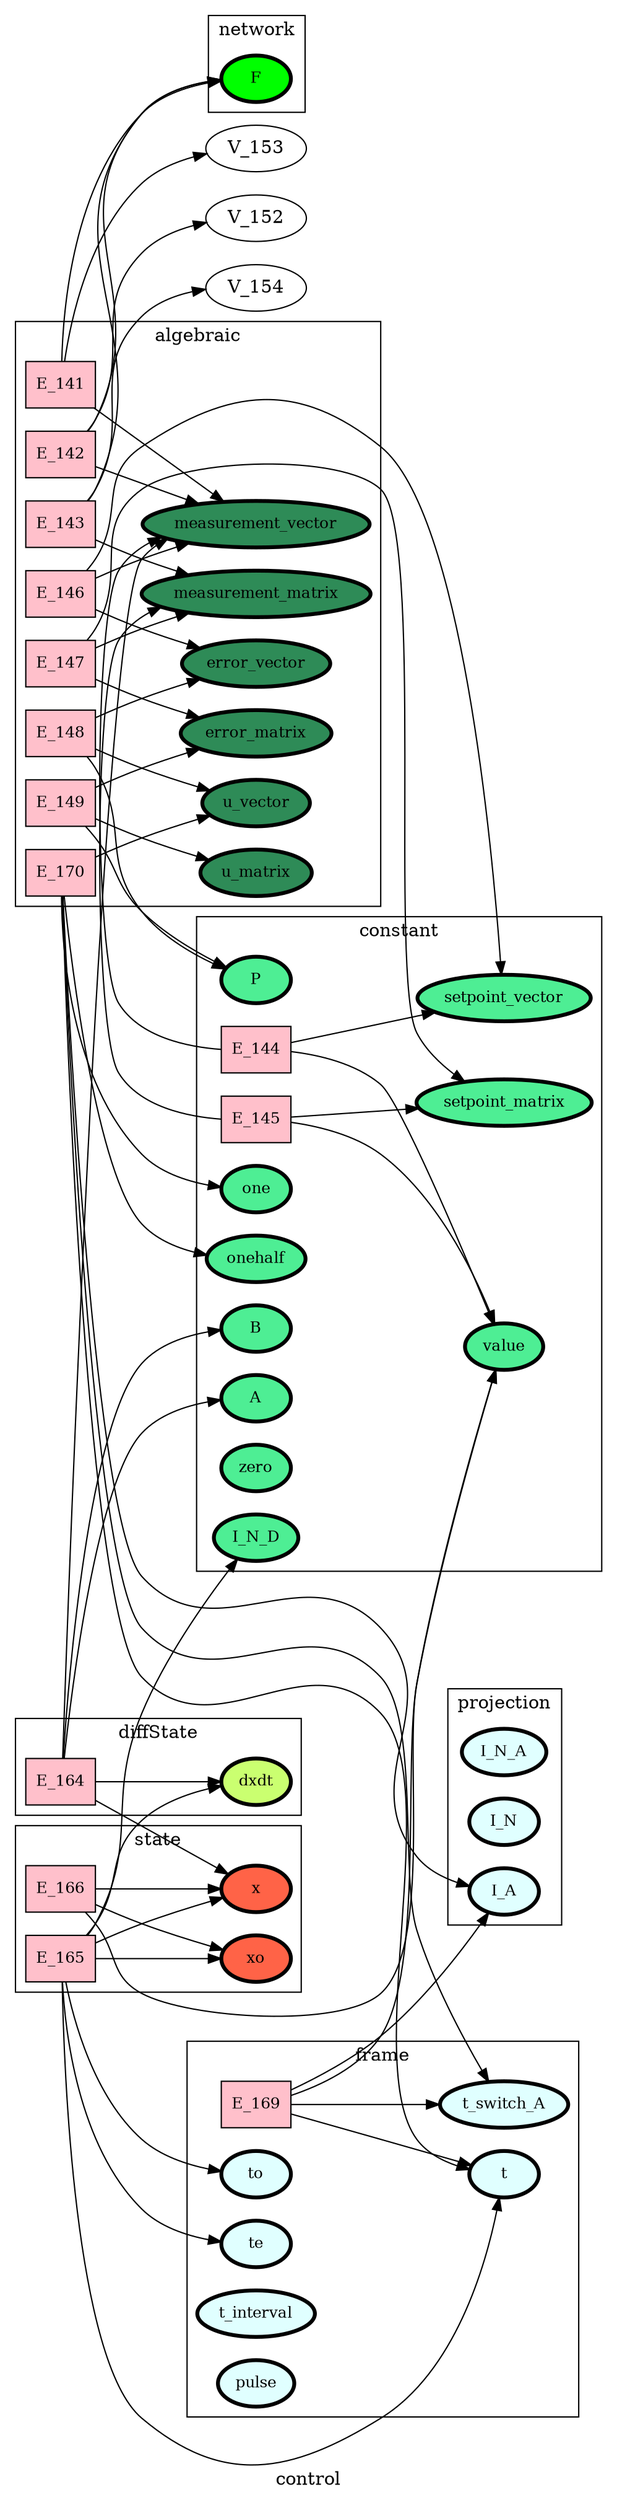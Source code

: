 digraph control {
label=control;
rankdir=LR;
subgraph cluster_control___dataFlow {
label=dataFlow;
rankdir=LR;
}

subgraph cluster_control___input {
label=input;
rankdir=LR;
}

subgraph cluster_control___output {
label=output;
rankdir=LR;
}

subgraph cluster_control___network {
label=network;
rankdir=LR;
V_10 [fillcolor=green, fontsize=12, label=F, penwidth=3, style=filled];
}

subgraph cluster_control___projection {
label=projection;
rankdir=LR;
V_48 [fillcolor=lightcyan, fontsize=12, label=I_N_A, penwidth=3, style=filled];
V_96 [fillcolor=lightcyan, fontsize=12, label=I_N, penwidth=3, style=filled];
V_97 [fillcolor=lightcyan, fontsize=12, label=I_A, penwidth=3, style=filled];
}

subgraph cluster_control___localIndex {
label=localIndex;
rankdir=LR;
}

E_169 -> V_1  [splines=ortho];
E_169 -> V_4  [splines=ortho];
E_169 -> V_97  [splines=ortho];
subgraph cluster_control___frame {
label=frame;
rankdir=LR;
V_185 [fillcolor=lightcyan1, fontsize=12, label=t_switch_A, penwidth=3, style=filled];
V_4 [fillcolor=lightcyan1, fontsize=12, label=t, penwidth=3, style=filled];
V_5 [fillcolor=lightcyan1, fontsize=12, label=to, penwidth=3, style=filled];
V_6 [fillcolor=lightcyan1, fontsize=12, label=te, penwidth=3, style=filled];
V_7 [fillcolor=lightcyan1, fontsize=12, label=t_interval, penwidth=3, style=filled];
V_9 [fillcolor=lightcyan1, fontsize=12, label=pulse, penwidth=3, style=filled];
E_169 [fillcolor=pink, fontsize=12, shape=box, style=filled];
E_169 -> V_185  [splines=ortho];
}

E_165 -> V_181  [splines=ortho];
E_165 -> V_182  [splines=ortho];
E_165 -> V_183  [splines=ortho];
E_165 -> V_4  [splines=ortho];
E_165 -> V_5  [splines=ortho];
E_165 -> V_6  [splines=ortho];
E_166 -> V_1  [splines=ortho];
E_166 -> V_179  [splines=ortho];
subgraph cluster_control___state {
label=state;
rankdir=LR;
V_179 [fillcolor=tomato, fontsize=12, label=x, penwidth=3, style=filled];
V_183 [fillcolor=tomato, fontsize=12, label=xo, penwidth=3, style=filled];
E_165 [fillcolor=pink, fontsize=12, shape=box, style=filled];
E_165 -> V_179  [splines=ortho];
E_166 [fillcolor=pink, fontsize=12, shape=box, style=filled];
E_166 -> V_183  [splines=ortho];
}

E_144 -> V_1  [splines=ortho];
E_144 -> V_155  [splines=ortho];
E_145 -> V_1  [splines=ortho];
E_145 -> V_156  [splines=ortho];
subgraph cluster_control___constant {
label=constant;
rankdir=LR;
V_1 [fillcolor=seagreen2, fontsize=12, label=value, penwidth=3, style=filled];
V_157 [fillcolor=seagreen2, fontsize=12, label=setpoint_vector, penwidth=3, style=filled];
V_158 [fillcolor=seagreen2, fontsize=12, label=setpoint_matrix, penwidth=3, style=filled];
V_159 [fillcolor=seagreen2, fontsize=12, label=P, penwidth=3, style=filled];
V_177 [fillcolor=seagreen2, fontsize=12, label=A, penwidth=3, style=filled];
V_178 [fillcolor=seagreen2, fontsize=12, label=B, penwidth=3, style=filled];
V_181 [fillcolor=seagreen2, fontsize=12, label=I_N_D, penwidth=3, style=filled];
V_2 [fillcolor=seagreen2, fontsize=12, label=one, penwidth=3, style=filled];
V_3 [fillcolor=seagreen2, fontsize=12, label=zero, penwidth=3, style=filled];
V_8 [fillcolor=seagreen2, fontsize=12, label=onehalf, penwidth=3, style=filled];
E_144 [fillcolor=pink, fontsize=12, shape=box, style=filled];
E_144 -> V_157  [splines=ortho];
E_145 [fillcolor=pink, fontsize=12, shape=box, style=filled];
E_145 -> V_158  [splines=ortho];
}

E_164 -> V_155  [splines=ortho];
E_164 -> V_177  [splines=ortho];
E_164 -> V_178  [splines=ortho];
E_164 -> V_179  [splines=ortho];
subgraph cluster_control___diffState {
label=diffState;
rankdir=LR;
V_182 [fillcolor=darkolivegreen1, fontsize=12, label=dxdt, penwidth=3, style=filled];
E_164 [fillcolor=pink, fontsize=12, shape=box, style=filled];
E_164 -> V_182  [splines=ortho];
}

E_141 -> V_10  [splines=ortho];
E_141 -> V_153  [splines=ortho];
E_142 -> V_10  [splines=ortho];
E_142 -> V_152  [splines=ortho];
E_143 -> V_10  [splines=ortho];
E_143 -> V_154  [splines=ortho];
E_146 -> V_155  [splines=ortho];
E_146 -> V_157  [splines=ortho];
E_147 -> V_156  [splines=ortho];
E_147 -> V_158  [splines=ortho];
E_148 -> V_159  [splines=ortho];
E_148 -> V_160  [splines=ortho];
E_170 -> V_185  [splines=ortho];
E_170 -> V_2  [splines=ortho];
E_170 -> V_4  [splines=ortho];
E_170 -> V_8  [splines=ortho];
E_170 -> V_97  [splines=ortho];
E_149 -> V_159  [splines=ortho];
E_149 -> V_161  [splines=ortho];
subgraph cluster_control___algebraic {
label=algebraic;
rankdir=LR;
V_155 [fillcolor=seagreen, fontsize=12, label=measurement_vector, penwidth=3, style=filled];
V_156 [fillcolor=seagreen, fontsize=12, label=measurement_matrix, penwidth=3, style=filled];
V_160 [fillcolor=seagreen, fontsize=12, label=error_vector, penwidth=3, style=filled];
V_161 [fillcolor=seagreen, fontsize=12, label=error_matrix, penwidth=3, style=filled];
V_162 [fillcolor=seagreen, fontsize=12, label=u_vector, penwidth=3, style=filled];
V_163 [fillcolor=seagreen, fontsize=12, label=u_matrix, penwidth=3, style=filled];
E_141 [fillcolor=pink, fontsize=12, shape=box, style=filled];
E_141 -> V_155  [splines=ortho];
E_142 [fillcolor=pink, fontsize=12, shape=box, style=filled];
E_142 -> V_155  [splines=ortho];
E_143 [fillcolor=pink, fontsize=12, shape=box, style=filled];
E_143 -> V_156  [splines=ortho];
E_146 [fillcolor=pink, fontsize=12, shape=box, style=filled];
E_146 -> V_160  [splines=ortho];
E_147 [fillcolor=pink, fontsize=12, shape=box, style=filled];
E_147 -> V_161  [splines=ortho];
E_148 [fillcolor=pink, fontsize=12, shape=box, style=filled];
E_148 -> V_162  [splines=ortho];
E_170 [fillcolor=pink, fontsize=12, shape=box, style=filled];
E_170 -> V_162  [splines=ortho];
E_149 [fillcolor=pink, fontsize=12, shape=box, style=filled];
E_149 -> V_163  [splines=ortho];
}

}
